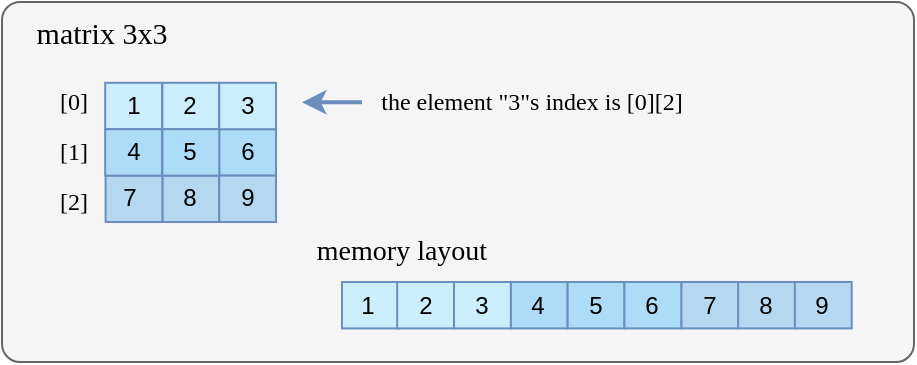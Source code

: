 <mxfile>
    <diagram id="JT-jADUwiRtXLXiDNYjl" name="第 1 页">
        <mxGraphModel dx="422" dy="360" grid="1" gridSize="10" guides="1" tooltips="1" connect="1" arrows="1" fold="1" page="1" pageScale="1" pageWidth="827" pageHeight="1169" math="0" shadow="0">
            <root>
                <mxCell id="0"/>
                <mxCell id="1" parent="0"/>
                <mxCell id="93" value="" style="rounded=1;whiteSpace=wrap;html=1;glass=0;strokeColor=#666666;fontFamily=Times New Roman;fontColor=#333333;fillColor=#f5f5f5;arcSize=5;rotation=0;" parent="1" vertex="1">
                    <mxGeometry x="140" y="180" width="456" height="180" as="geometry"/>
                </mxCell>
                <mxCell id="55" value="matrix 3x3" style="text;html=1;strokeColor=none;fillColor=none;align=center;verticalAlign=middle;whiteSpace=wrap;rounded=0;glass=0;fontColor=#000000;fontFamily=Times New Roman;strokeWidth=1;fontSize=15;" parent="1" vertex="1">
                    <mxGeometry x="150" y="180" width="80" height="30" as="geometry"/>
                </mxCell>
                <mxCell id="58" value="&lt;font style=&quot;font-size: 14px;&quot;&gt;memory layout&lt;/font&gt;" style="text;html=1;strokeColor=none;fillColor=none;align=center;verticalAlign=middle;whiteSpace=wrap;rounded=0;glass=0;fontFamily=Times New Roman;fontColor=#000000;" parent="1" vertex="1">
                    <mxGeometry x="290" y="290" width="100" height="30" as="geometry"/>
                </mxCell>
                <mxCell id="61" value="[1]" style="text;html=1;strokeColor=none;fillColor=none;align=center;verticalAlign=middle;whiteSpace=wrap;rounded=0;glass=0;fontFamily=Times New Roman;fontColor=#000000;" parent="1" vertex="1">
                    <mxGeometry x="162.0" y="245.2" width="28" height="20" as="geometry"/>
                </mxCell>
                <mxCell id="62" value="[2]" style="text;html=1;strokeColor=none;fillColor=none;align=center;verticalAlign=middle;whiteSpace=wrap;rounded=0;glass=0;fontFamily=Times New Roman;fontColor=#000000;" parent="1" vertex="1">
                    <mxGeometry x="162" y="270" width="28" height="20" as="geometry"/>
                </mxCell>
                <mxCell id="64" value="" style="endArrow=classic;html=1;strokeWidth=2;fontFamily=Times New Roman;fontColor=#000000;fillColor=#dae8fc;strokeColor=#6c8ebf;" parent="1" edge="1">
                    <mxGeometry width="50" height="50" relative="1" as="geometry">
                        <mxPoint x="320" y="230.11" as="sourcePoint"/>
                        <mxPoint x="290" y="230.11" as="targetPoint"/>
                    </mxGeometry>
                </mxCell>
                <mxCell id="67" value="the element &quot;3&quot;s index is [0][2]" style="text;html=1;strokeColor=none;fillColor=none;align=center;verticalAlign=middle;whiteSpace=wrap;rounded=0;glass=0;fontFamily=Times New Roman;fontColor=#000000;" parent="1" vertex="1">
                    <mxGeometry x="310" y="210.0" width="190" height="40" as="geometry"/>
                </mxCell>
                <mxCell id="122" value="" style="group" parent="1" vertex="1" connectable="0">
                    <mxGeometry x="310" y="320.0" width="254.856" height="23.2" as="geometry"/>
                </mxCell>
                <mxCell id="102" value="" style="rounded=0;whiteSpace=wrap;html=1;glass=0;fillColor=#ADDCF7;strokeColor=#6c8ebf;" parent="122" vertex="1">
                    <mxGeometry x="84.405" y="5.684e-14" width="28.405" height="23.2" as="geometry"/>
                </mxCell>
                <mxCell id="103" value="" style="rounded=0;whiteSpace=wrap;html=1;glass=0;fillColor=#CCEEFC;strokeColor=#6c8ebf;" parent="122" vertex="1">
                    <mxGeometry y="5.684e-14" width="28.405" height="23.2" as="geometry"/>
                </mxCell>
                <mxCell id="104" value="" style="rounded=0;whiteSpace=wrap;html=1;glass=0;fillColor=#B6D7F0;gradientColor=none;strokeColor=#6C8EBF;" parent="122" vertex="1">
                    <mxGeometry x="198.041" y="5.684e-14" width="28.405" height="23.2" as="geometry"/>
                </mxCell>
                <mxCell id="105" value="" style="rounded=0;whiteSpace=wrap;html=1;glass=0;fillColor=#B6D7F0;gradientColor=none;strokeColor=#6C8EBF;" parent="122" vertex="1">
                    <mxGeometry x="226.451" y="5.684e-14" width="28.405" height="23.2" as="geometry"/>
                </mxCell>
                <mxCell id="106" value="" style="rounded=0;whiteSpace=wrap;html=1;glass=0;fillColor=#B6D7F0;gradientColor=none;strokeColor=#6C8EBF;" parent="122" vertex="1">
                    <mxGeometry x="169.631" y="5.684e-14" width="28.405" height="23.2" as="geometry"/>
                </mxCell>
                <mxCell id="107" value="" style="rounded=0;whiteSpace=wrap;html=1;glass=0;fillColor=#CCEEFC;strokeColor=#6c8ebf;" parent="122" vertex="1">
                    <mxGeometry x="27.59" y="5.684e-14" width="28.405" height="23.2" as="geometry"/>
                </mxCell>
                <mxCell id="108" value="" style="rounded=0;whiteSpace=wrap;html=1;glass=0;fillColor=#CCEEFC;strokeColor=#6c8ebf;" parent="122" vertex="1">
                    <mxGeometry x="56" y="5.684e-14" width="28.405" height="23.2" as="geometry"/>
                </mxCell>
                <mxCell id="109" value="" style="rounded=0;whiteSpace=wrap;html=1;glass=0;fillColor=#ADDCF7;strokeColor=#6c8ebf;" parent="122" vertex="1">
                    <mxGeometry x="112.815" y="5.684e-14" width="28.405" height="23.2" as="geometry"/>
                </mxCell>
                <mxCell id="110" value="" style="rounded=0;whiteSpace=wrap;html=1;glass=0;fillColor=#ADDCF7;strokeColor=#6c8ebf;" parent="122" vertex="1">
                    <mxGeometry x="141.225" y="5.684e-14" width="28.405" height="23.2" as="geometry"/>
                </mxCell>
                <mxCell id="111" value="1" style="text;html=1;align=center;verticalAlign=middle;whiteSpace=wrap;rounded=0;glass=0;fontColor=#000000;" parent="122" vertex="1">
                    <mxGeometry x="-0.82" y="1.137e-13" width="28.405" height="23.2" as="geometry"/>
                </mxCell>
                <mxCell id="112" value="2" style="text;html=1;align=center;verticalAlign=middle;whiteSpace=wrap;rounded=0;glass=0;fontColor=#000000;" parent="122" vertex="1">
                    <mxGeometry x="28.41" y="5.684e-14" width="28.405" height="23.2" as="geometry"/>
                </mxCell>
                <mxCell id="113" value="4" style="text;html=1;align=center;verticalAlign=middle;whiteSpace=wrap;rounded=0;glass=0;fontColor=#000000;" parent="122" vertex="1">
                    <mxGeometry x="84.405" y="5.684e-14" width="28.405" height="23.2" as="geometry"/>
                </mxCell>
                <mxCell id="114" value="7" style="text;html=1;align=center;verticalAlign=middle;whiteSpace=wrap;rounded=0;glass=0;fontColor=#000000;" parent="122" vertex="1">
                    <mxGeometry x="169.631" y="5.684e-14" width="28.405" height="23.2" as="geometry"/>
                </mxCell>
                <mxCell id="115" value="3" style="text;html=1;align=center;verticalAlign=middle;whiteSpace=wrap;rounded=0;glass=0;fontColor=#000000;" parent="122" vertex="1">
                    <mxGeometry x="56" width="28.405" height="23.2" as="geometry"/>
                </mxCell>
                <mxCell id="116" value="6" style="text;html=1;align=center;verticalAlign=middle;whiteSpace=wrap;rounded=0;glass=0;fontColor=#000000;" parent="122" vertex="1">
                    <mxGeometry x="141.225" y="5.684e-14" width="28.405" height="23.2" as="geometry"/>
                </mxCell>
                <mxCell id="117" value="5" style="text;html=1;align=center;verticalAlign=middle;whiteSpace=wrap;rounded=0;glass=0;fontColor=#000000;" parent="122" vertex="1">
                    <mxGeometry x="112.815" y="5.684e-14" width="28.405" height="23.2" as="geometry"/>
                </mxCell>
                <mxCell id="118" value="8" style="text;html=1;align=center;verticalAlign=middle;whiteSpace=wrap;rounded=0;glass=0;fontColor=#000000;" parent="122" vertex="1">
                    <mxGeometry x="198.041" y="5.684e-14" width="28.405" height="23.2" as="geometry"/>
                </mxCell>
                <mxCell id="119" value="9" style="text;html=1;align=center;verticalAlign=middle;whiteSpace=wrap;rounded=0;glass=0;fontColor=#000000;" parent="122" vertex="1">
                    <mxGeometry x="226.451" y="5.684e-14" width="28.405" height="23.2" as="geometry"/>
                </mxCell>
                <mxCell id="60" value="[0]" style="text;html=1;strokeColor=none;fillColor=none;align=center;verticalAlign=middle;whiteSpace=wrap;rounded=0;glass=0;fontFamily=Times New Roman;fontColor=#000000;" parent="1" vertex="1">
                    <mxGeometry x="162" y="220.4" width="28" height="20" as="geometry"/>
                </mxCell>
                <mxCell id="124" value="" style="group" vertex="1" connectable="0" parent="1">
                    <mxGeometry x="190.001" y="220.4" width="87.03" height="69.6" as="geometry"/>
                </mxCell>
                <mxCell id="27" value="" style="rounded=0;whiteSpace=wrap;html=1;glass=0;fillColor=#ADDCF7;strokeColor=#6c8ebf;container=0;" parent="124" vertex="1">
                    <mxGeometry x="58.615" y="23.2" width="28.405" height="23.2" as="geometry"/>
                </mxCell>
                <mxCell id="30" value="" style="rounded=0;whiteSpace=wrap;html=1;glass=0;fillColor=#CCEEFC;strokeColor=#6c8ebf;container=0;" parent="124" vertex="1">
                    <mxGeometry x="1.589" y="5.684e-14" width="28.405" height="23.2" as="geometry"/>
                </mxCell>
                <mxCell id="32" value="" style="rounded=0;whiteSpace=wrap;html=1;glass=0;fillColor=#B6D7F0;gradientColor=none;strokeColor=#6C8EBF;container=0;" parent="124" vertex="1">
                    <mxGeometry x="30.21" y="46.4" width="28.405" height="23.2" as="geometry"/>
                </mxCell>
                <mxCell id="34" value="" style="rounded=0;whiteSpace=wrap;html=1;glass=0;fillColor=#B6D7F0;gradientColor=none;strokeColor=#6C8EBF;container=0;" parent="124" vertex="1">
                    <mxGeometry x="58.62" y="46.4" width="28.405" height="23.2" as="geometry"/>
                </mxCell>
                <mxCell id="35" value="" style="rounded=0;whiteSpace=wrap;html=1;glass=0;fillColor=#B6D7F0;gradientColor=none;strokeColor=#6C8EBF;container=0;" parent="124" vertex="1">
                    <mxGeometry x="1.8" y="46.4" width="28.405" height="23.2" as="geometry"/>
                </mxCell>
                <mxCell id="38" value="" style="rounded=0;whiteSpace=wrap;html=1;glass=0;fillColor=#CCEEFC;strokeColor=#6c8ebf;container=0;" parent="124" vertex="1">
                    <mxGeometry x="30.199" y="2.842e-14" width="28.405" height="23.2" as="geometry"/>
                </mxCell>
                <mxCell id="39" value="" style="rounded=0;whiteSpace=wrap;html=1;glass=0;fillColor=#CCEEFC;strokeColor=#6c8ebf;container=0;" parent="124" vertex="1">
                    <mxGeometry x="58.609" y="2.842e-14" width="28.405" height="23.2" as="geometry"/>
                </mxCell>
                <mxCell id="43" value="" style="rounded=0;whiteSpace=wrap;html=1;glass=0;fillColor=#ADDCF7;strokeColor=#6c8ebf;container=0;" parent="124" vertex="1">
                    <mxGeometry x="1.585" y="23.2" width="28.405" height="23.2" as="geometry"/>
                </mxCell>
                <mxCell id="44" value="" style="rounded=0;whiteSpace=wrap;html=1;glass=0;fillColor=#ADDCF7;strokeColor=#6c8ebf;container=0;" parent="124" vertex="1">
                    <mxGeometry x="30.205" y="23.2" width="28.405" height="23.2" as="geometry"/>
                </mxCell>
                <mxCell id="45" value="1" style="text;html=1;align=center;verticalAlign=middle;whiteSpace=wrap;rounded=0;glass=0;fontColor=#000000;container=0;" parent="124" vertex="1">
                    <mxGeometry x="1.809" y="5.684e-14" width="28.405" height="23.2" as="geometry"/>
                </mxCell>
                <mxCell id="46" value="2" style="text;html=1;align=center;verticalAlign=middle;whiteSpace=wrap;rounded=0;glass=0;fontColor=#000000;container=0;" parent="124" vertex="1">
                    <mxGeometry x="29.989" y="5.684e-14" width="28.405" height="23.2" as="geometry"/>
                </mxCell>
                <mxCell id="47" value="4" style="text;html=1;align=center;verticalAlign=middle;whiteSpace=wrap;rounded=0;glass=0;fontColor=#000000;container=0;" parent="124" vertex="1">
                    <mxGeometry x="1.805" y="23.2" width="28.405" height="23.2" as="geometry"/>
                </mxCell>
                <mxCell id="48" value="7" style="text;html=1;align=center;verticalAlign=middle;whiteSpace=wrap;rounded=0;glass=0;fontColor=#000000;container=0;" parent="124" vertex="1">
                    <mxGeometry y="46.4" width="28.405" height="23.2" as="geometry"/>
                </mxCell>
                <mxCell id="49" value="3" style="text;html=1;align=center;verticalAlign=middle;whiteSpace=wrap;rounded=0;glass=0;fontColor=#000000;container=0;" parent="124" vertex="1">
                    <mxGeometry x="58.619" width="28.405" height="23.2" as="geometry"/>
                </mxCell>
                <mxCell id="50" value="6" style="text;html=1;align=center;verticalAlign=middle;whiteSpace=wrap;rounded=0;glass=0;fontColor=#000000;container=0;" parent="124" vertex="1">
                    <mxGeometry x="58.625" y="23.2" width="28.405" height="23.2" as="geometry"/>
                </mxCell>
                <mxCell id="51" value="5" style="text;html=1;align=center;verticalAlign=middle;whiteSpace=wrap;rounded=0;glass=0;fontColor=#000000;container=0;" parent="124" vertex="1">
                    <mxGeometry x="30.215" y="23.2" width="28.405" height="23.2" as="geometry"/>
                </mxCell>
                <mxCell id="53" value="8" style="text;html=1;align=center;verticalAlign=middle;whiteSpace=wrap;rounded=0;glass=0;fontColor=#000000;container=0;" parent="124" vertex="1">
                    <mxGeometry x="30.21" y="46.4" width="28.405" height="23.2" as="geometry"/>
                </mxCell>
                <mxCell id="54" value="9" style="text;html=1;align=center;verticalAlign=middle;whiteSpace=wrap;rounded=0;glass=0;fontColor=#000000;container=0;" parent="124" vertex="1">
                    <mxGeometry x="58.62" y="46.4" width="28.405" height="23.2" as="geometry"/>
                </mxCell>
            </root>
        </mxGraphModel>
    </diagram>
</mxfile>